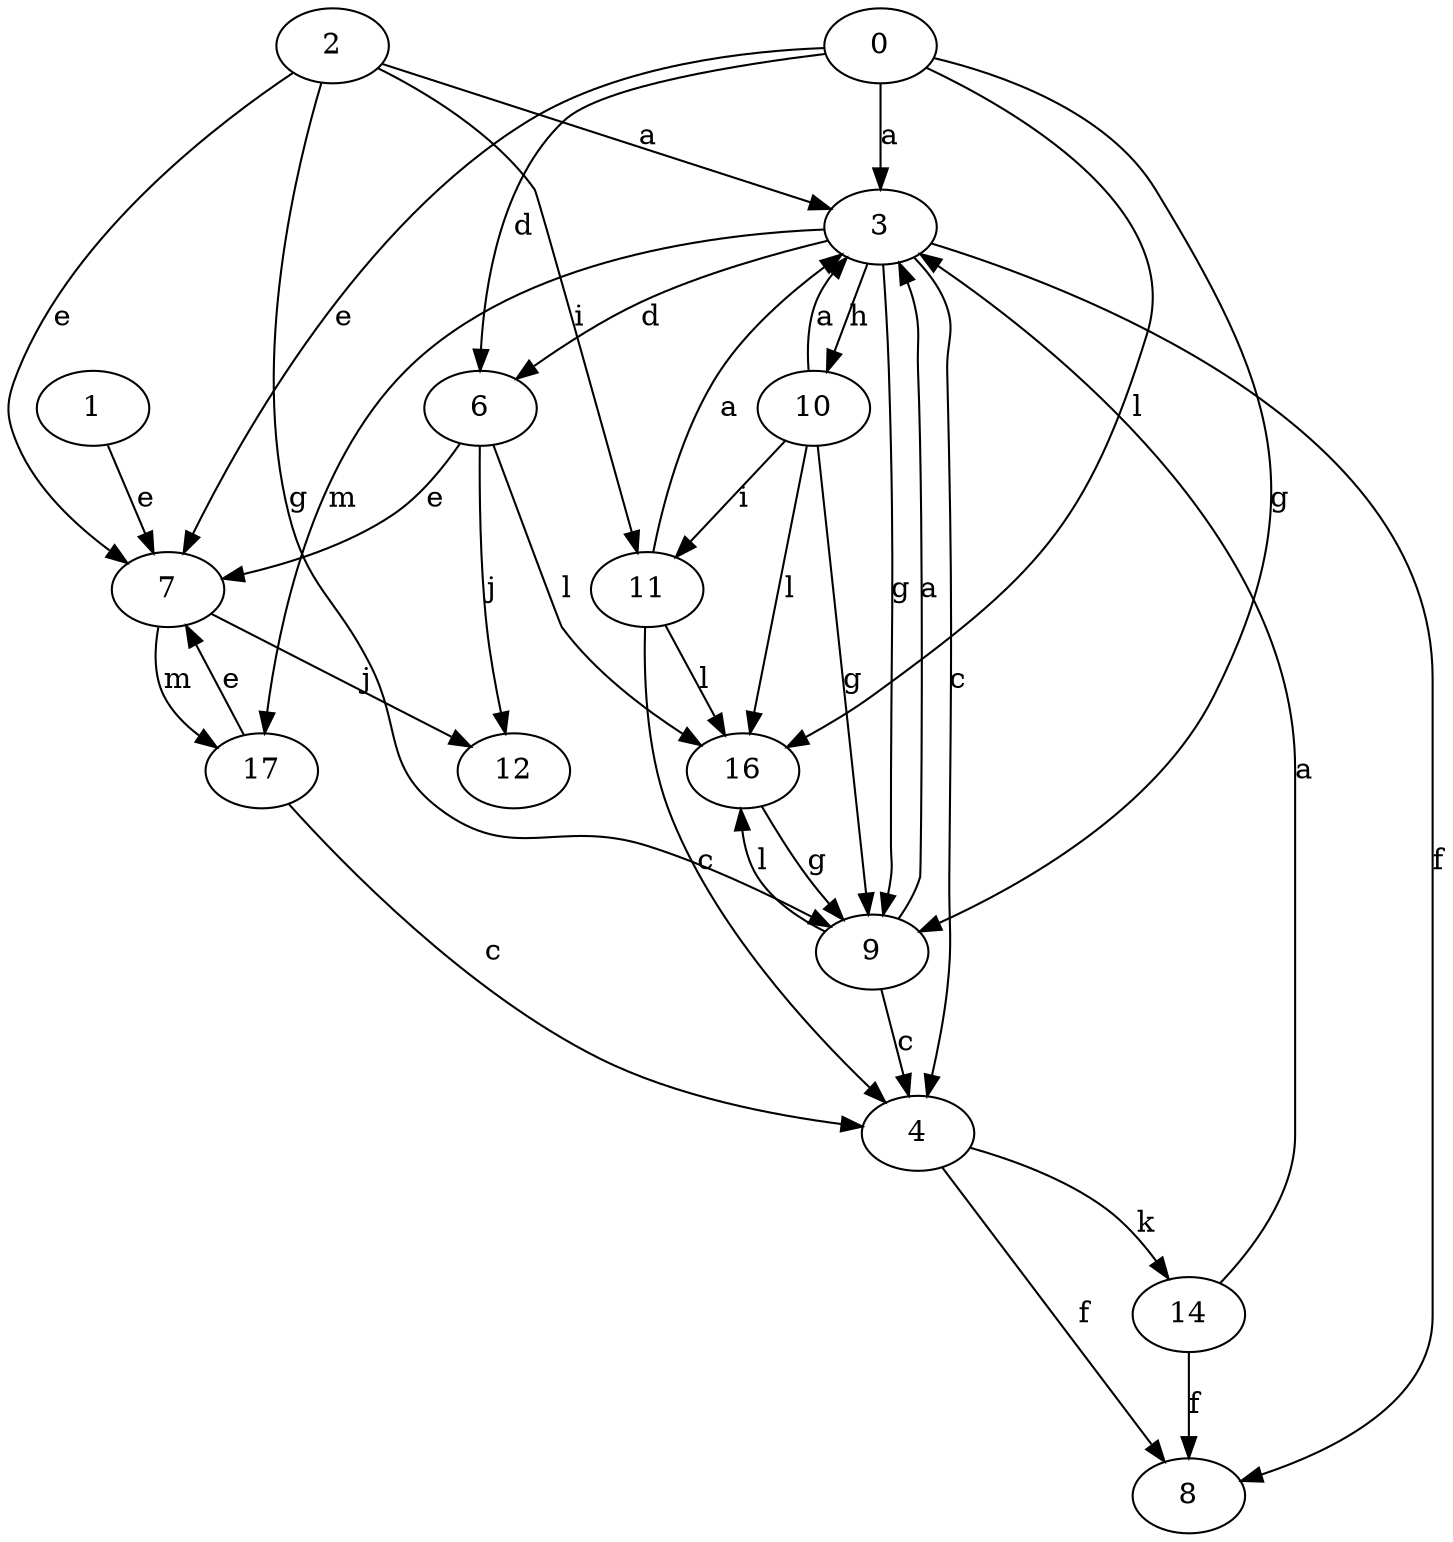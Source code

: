 strict digraph  {
3;
0;
4;
6;
7;
1;
8;
9;
10;
11;
12;
14;
16;
17;
2;
3 -> 4  [label=c];
3 -> 6  [label=d];
3 -> 8  [label=f];
3 -> 9  [label=g];
3 -> 10  [label=h];
3 -> 17  [label=m];
0 -> 3  [label=a];
0 -> 6  [label=d];
0 -> 7  [label=e];
0 -> 9  [label=g];
0 -> 16  [label=l];
4 -> 8  [label=f];
4 -> 14  [label=k];
6 -> 7  [label=e];
6 -> 12  [label=j];
6 -> 16  [label=l];
7 -> 12  [label=j];
7 -> 17  [label=m];
1 -> 7  [label=e];
9 -> 3  [label=a];
9 -> 4  [label=c];
9 -> 16  [label=l];
10 -> 3  [label=a];
10 -> 9  [label=g];
10 -> 11  [label=i];
10 -> 16  [label=l];
11 -> 3  [label=a];
11 -> 4  [label=c];
11 -> 16  [label=l];
14 -> 3  [label=a];
14 -> 8  [label=f];
16 -> 9  [label=g];
17 -> 4  [label=c];
17 -> 7  [label=e];
2 -> 3  [label=a];
2 -> 7  [label=e];
2 -> 9  [label=g];
2 -> 11  [label=i];
}
